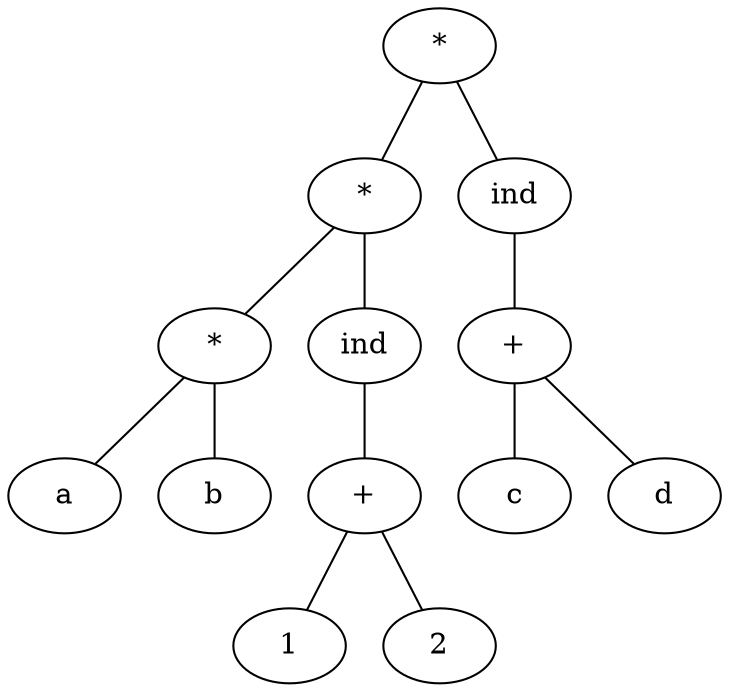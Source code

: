 digraph g {
n0 [label="*"] ;
n0 -> n1 [arrowhead=none];
n1 [label="*"] ;
n1 -> n2 [arrowhead=none];
n2 [label="*"] ;
n2 -> n3 [arrowhead=none];
n3 [label="a"] ;
n2 -> n4 [arrowhead=none];
n4 [label="b"] ;
n1 -> n5 [arrowhead=none];
n5 [label="ind"] ;
n5 -> n6 [arrowhead=none];
n6 [label="+"] ;
n6 -> n7 [arrowhead=none];
n7 [label="1"] ;
n6 -> n8 [arrowhead=none];
n8 [label="2"] ;
n0 -> n9 [arrowhead=none];
n9 [label="ind"] ;
n9 -> n10 [arrowhead=none];
n10 [label="+"] ;
n10 -> n11 [arrowhead=none];
n11 [label="c"] ;
n10 -> n12 [arrowhead=none];
n12 [label="d"] ;
}

